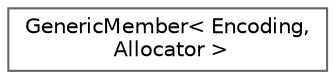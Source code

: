 digraph "Graphical Class Hierarchy"
{
 // LATEX_PDF_SIZE
  bgcolor="transparent";
  edge [fontname=Helvetica,fontsize=10,labelfontname=Helvetica,labelfontsize=10];
  node [fontname=Helvetica,fontsize=10,shape=box,height=0.2,width=0.4];
  rankdir="LR";
  Node0 [id="Node000000",label="GenericMember\< Encoding,\l Allocator \>",height=0.2,width=0.4,color="grey40", fillcolor="white", style="filled",URL="$struct_generic_member.html",tooltip="Name-value pair in a JSON object value."];
}
